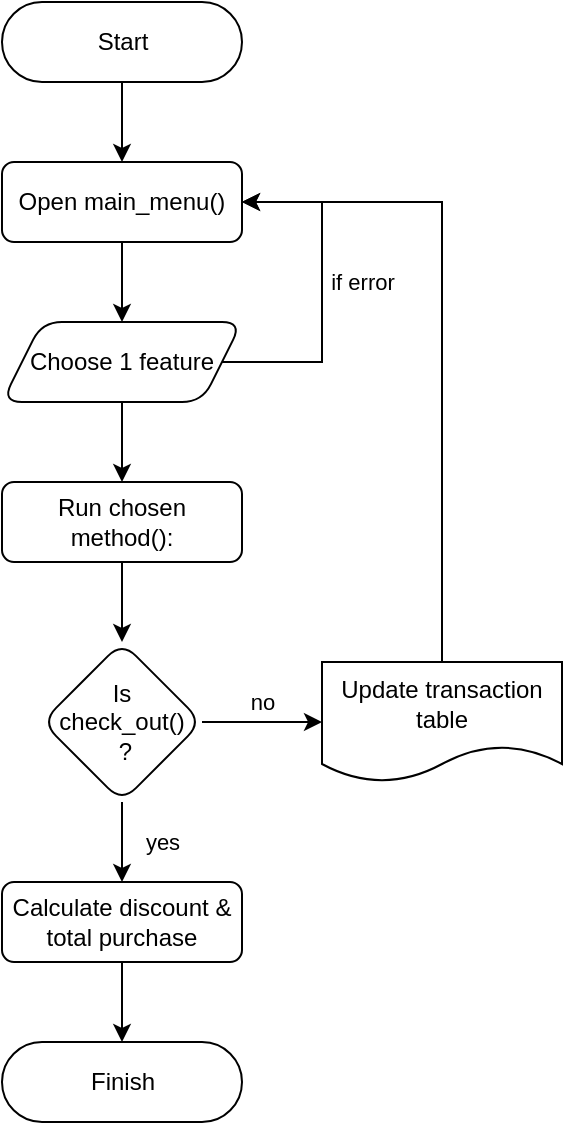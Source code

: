 <mxfile version="20.7.4" type="device"><diagram id="C5RBs43oDa-KdzZeNtuy" name="Page-1"><mxGraphModel dx="1036" dy="614" grid="1" gridSize="10" guides="1" tooltips="1" connect="1" arrows="1" fold="1" page="1" pageScale="1" pageWidth="827" pageHeight="1169" math="0" shadow="0"><root><mxCell id="WIyWlLk6GJQsqaUBKTNV-0"/><mxCell id="WIyWlLk6GJQsqaUBKTNV-1" parent="WIyWlLk6GJQsqaUBKTNV-0"/><mxCell id="q8suaeyf4b3fwIwcc63j-3" value="" style="edgeStyle=orthogonalEdgeStyle;rounded=0;orthogonalLoop=1;jettySize=auto;html=1;" edge="1" parent="WIyWlLk6GJQsqaUBKTNV-1" source="WIyWlLk6GJQsqaUBKTNV-3" target="q8suaeyf4b3fwIwcc63j-2"><mxGeometry relative="1" as="geometry"/></mxCell><mxCell id="WIyWlLk6GJQsqaUBKTNV-3" value="Open main_menu()" style="rounded=1;whiteSpace=wrap;html=1;fontSize=12;glass=0;strokeWidth=1;shadow=0;" parent="WIyWlLk6GJQsqaUBKTNV-1" vertex="1"><mxGeometry x="160" y="80" width="120" height="40" as="geometry"/></mxCell><mxCell id="q8suaeyf4b3fwIwcc63j-1" value="" style="edgeStyle=orthogonalEdgeStyle;rounded=0;orthogonalLoop=1;jettySize=auto;html=1;" edge="1" parent="WIyWlLk6GJQsqaUBKTNV-1" source="q8suaeyf4b3fwIwcc63j-0" target="WIyWlLk6GJQsqaUBKTNV-3"><mxGeometry relative="1" as="geometry"/></mxCell><mxCell id="q8suaeyf4b3fwIwcc63j-0" value="Start" style="html=1;dashed=0;whitespace=wrap;shape=mxgraph.dfd.start" vertex="1" parent="WIyWlLk6GJQsqaUBKTNV-1"><mxGeometry x="160" width="120" height="40" as="geometry"/></mxCell><mxCell id="q8suaeyf4b3fwIwcc63j-5" value="if error" style="edgeStyle=orthogonalEdgeStyle;rounded=0;orthogonalLoop=1;jettySize=auto;html=1;entryX=1;entryY=0.5;entryDx=0;entryDy=0;exitX=1;exitY=0.5;exitDx=0;exitDy=0;" edge="1" parent="WIyWlLk6GJQsqaUBKTNV-1" source="q8suaeyf4b3fwIwcc63j-2" target="WIyWlLk6GJQsqaUBKTNV-3"><mxGeometry x="0.059" y="-20" relative="1" as="geometry"><mxPoint x="360" y="220" as="targetPoint"/><Array as="points"><mxPoint x="320" y="180"/><mxPoint x="320" y="100"/></Array><mxPoint as="offset"/></mxGeometry></mxCell><mxCell id="q8suaeyf4b3fwIwcc63j-9" value="" style="edgeStyle=orthogonalEdgeStyle;rounded=0;orthogonalLoop=1;jettySize=auto;html=1;" edge="1" parent="WIyWlLk6GJQsqaUBKTNV-1" source="q8suaeyf4b3fwIwcc63j-2" target="q8suaeyf4b3fwIwcc63j-8"><mxGeometry relative="1" as="geometry"/></mxCell><mxCell id="q8suaeyf4b3fwIwcc63j-2" value="Choose 1 feature" style="shape=parallelogram;perimeter=parallelogramPerimeter;whiteSpace=wrap;html=1;fixedSize=1;rounded=1;glass=0;strokeWidth=1;shadow=0;" vertex="1" parent="WIyWlLk6GJQsqaUBKTNV-1"><mxGeometry x="160" y="160" width="120" height="40" as="geometry"/></mxCell><mxCell id="q8suaeyf4b3fwIwcc63j-16" value="" style="edgeStyle=orthogonalEdgeStyle;rounded=0;orthogonalLoop=1;jettySize=auto;html=1;" edge="1" parent="WIyWlLk6GJQsqaUBKTNV-1" source="q8suaeyf4b3fwIwcc63j-8" target="q8suaeyf4b3fwIwcc63j-15"><mxGeometry relative="1" as="geometry"/></mxCell><mxCell id="q8suaeyf4b3fwIwcc63j-8" value="Run chosen method():" style="whiteSpace=wrap;html=1;rounded=1;glass=0;strokeWidth=1;shadow=0;" vertex="1" parent="WIyWlLk6GJQsqaUBKTNV-1"><mxGeometry x="160" y="240" width="120" height="40" as="geometry"/></mxCell><mxCell id="q8suaeyf4b3fwIwcc63j-20" value="no" style="edgeStyle=orthogonalEdgeStyle;rounded=0;orthogonalLoop=1;jettySize=auto;html=1;" edge="1" parent="WIyWlLk6GJQsqaUBKTNV-1" source="q8suaeyf4b3fwIwcc63j-15" target="q8suaeyf4b3fwIwcc63j-17"><mxGeometry y="10" relative="1" as="geometry"><mxPoint as="offset"/></mxGeometry></mxCell><mxCell id="q8suaeyf4b3fwIwcc63j-26" value="yes" style="edgeStyle=orthogonalEdgeStyle;rounded=0;orthogonalLoop=1;jettySize=auto;html=1;" edge="1" parent="WIyWlLk6GJQsqaUBKTNV-1" source="q8suaeyf4b3fwIwcc63j-15" target="q8suaeyf4b3fwIwcc63j-23"><mxGeometry y="20" relative="1" as="geometry"><mxPoint as="offset"/></mxGeometry></mxCell><mxCell id="q8suaeyf4b3fwIwcc63j-15" value="Is &lt;br&gt;check_out()&lt;br&gt;&amp;nbsp;?" style="rhombus;whiteSpace=wrap;html=1;rounded=1;glass=0;strokeWidth=1;shadow=0;" vertex="1" parent="WIyWlLk6GJQsqaUBKTNV-1"><mxGeometry x="180" y="320" width="80" height="80" as="geometry"/></mxCell><mxCell id="q8suaeyf4b3fwIwcc63j-25" value="" style="edgeStyle=orthogonalEdgeStyle;rounded=0;orthogonalLoop=1;jettySize=auto;html=1;entryX=1;entryY=0.5;entryDx=0;entryDy=0;" edge="1" parent="WIyWlLk6GJQsqaUBKTNV-1" source="q8suaeyf4b3fwIwcc63j-17" target="WIyWlLk6GJQsqaUBKTNV-3"><mxGeometry relative="1" as="geometry"><mxPoint x="380" y="250" as="targetPoint"/><Array as="points"><mxPoint x="380" y="100"/></Array></mxGeometry></mxCell><mxCell id="q8suaeyf4b3fwIwcc63j-17" value="Update transaction table" style="shape=document;whiteSpace=wrap;html=1;boundedLbl=1;rounded=1;glass=0;strokeWidth=1;shadow=0;" vertex="1" parent="WIyWlLk6GJQsqaUBKTNV-1"><mxGeometry x="320" y="330" width="120" height="60" as="geometry"/></mxCell><mxCell id="q8suaeyf4b3fwIwcc63j-28" value="" style="edgeStyle=orthogonalEdgeStyle;rounded=0;orthogonalLoop=1;jettySize=auto;html=1;" edge="1" parent="WIyWlLk6GJQsqaUBKTNV-1" source="q8suaeyf4b3fwIwcc63j-23" target="q8suaeyf4b3fwIwcc63j-27"><mxGeometry relative="1" as="geometry"/></mxCell><mxCell id="q8suaeyf4b3fwIwcc63j-23" value="Calculate discount &amp;amp; total purchase" style="whiteSpace=wrap;html=1;rounded=1;glass=0;strokeWidth=1;shadow=0;" vertex="1" parent="WIyWlLk6GJQsqaUBKTNV-1"><mxGeometry x="160" y="440" width="120" height="40" as="geometry"/></mxCell><mxCell id="q8suaeyf4b3fwIwcc63j-27" value="Finish" style="html=1;dashed=0;whitespace=wrap;shape=mxgraph.dfd.start" vertex="1" parent="WIyWlLk6GJQsqaUBKTNV-1"><mxGeometry x="160" y="520" width="120" height="40" as="geometry"/></mxCell></root></mxGraphModel></diagram></mxfile>